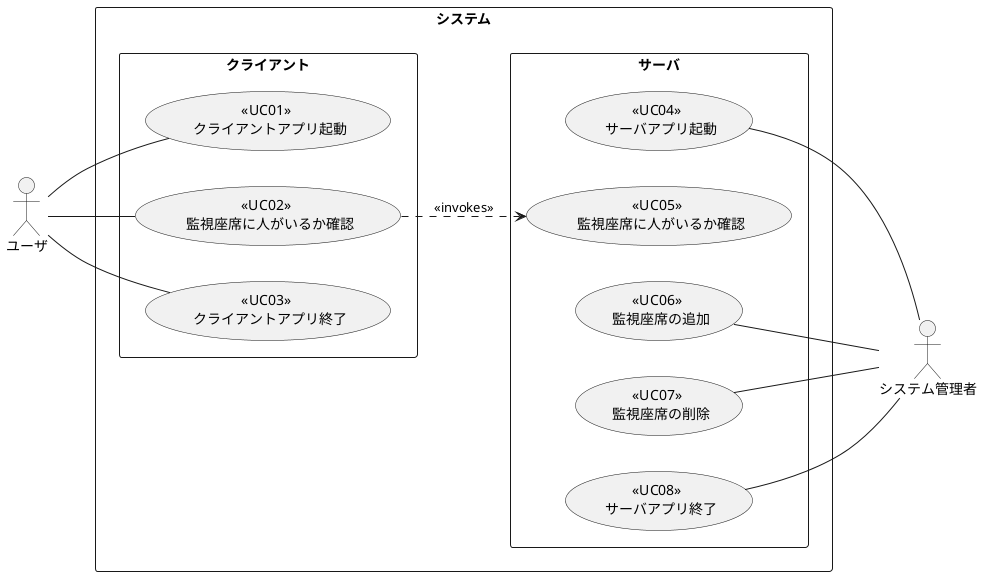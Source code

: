 @startuml ユースケース図
left to right direction
actor ユーザ
actor システム管理者

rectangle システム {
	rectangle クライアント {
		ユーザ -- (<<UC01>> \n クライアントアプリ起動)
		ユーザ -- (<<UC02>> \n 監視座席に人がいるか確認)
		ユーザ -- (<<UC03>> \n クライアントアプリ終了)
	}

	rectangle サーバ {
		(<<UC04>> \n サーバアプリ起動) -- システム管理者
		(<<UC02>> \n 監視座席に人がいるか確認) ..> (<<UC05>> \n 監視座席に人がいるか確認) : <<invokes>>
		(<<UC06>> \n 監視座席の追加) -- システム管理者
		(<<UC07>> \n 監視座席の削除) -- システム管理者
		(<<UC08>> \n サーバアプリ終了) -- システム管理者
	}
}
@enduml